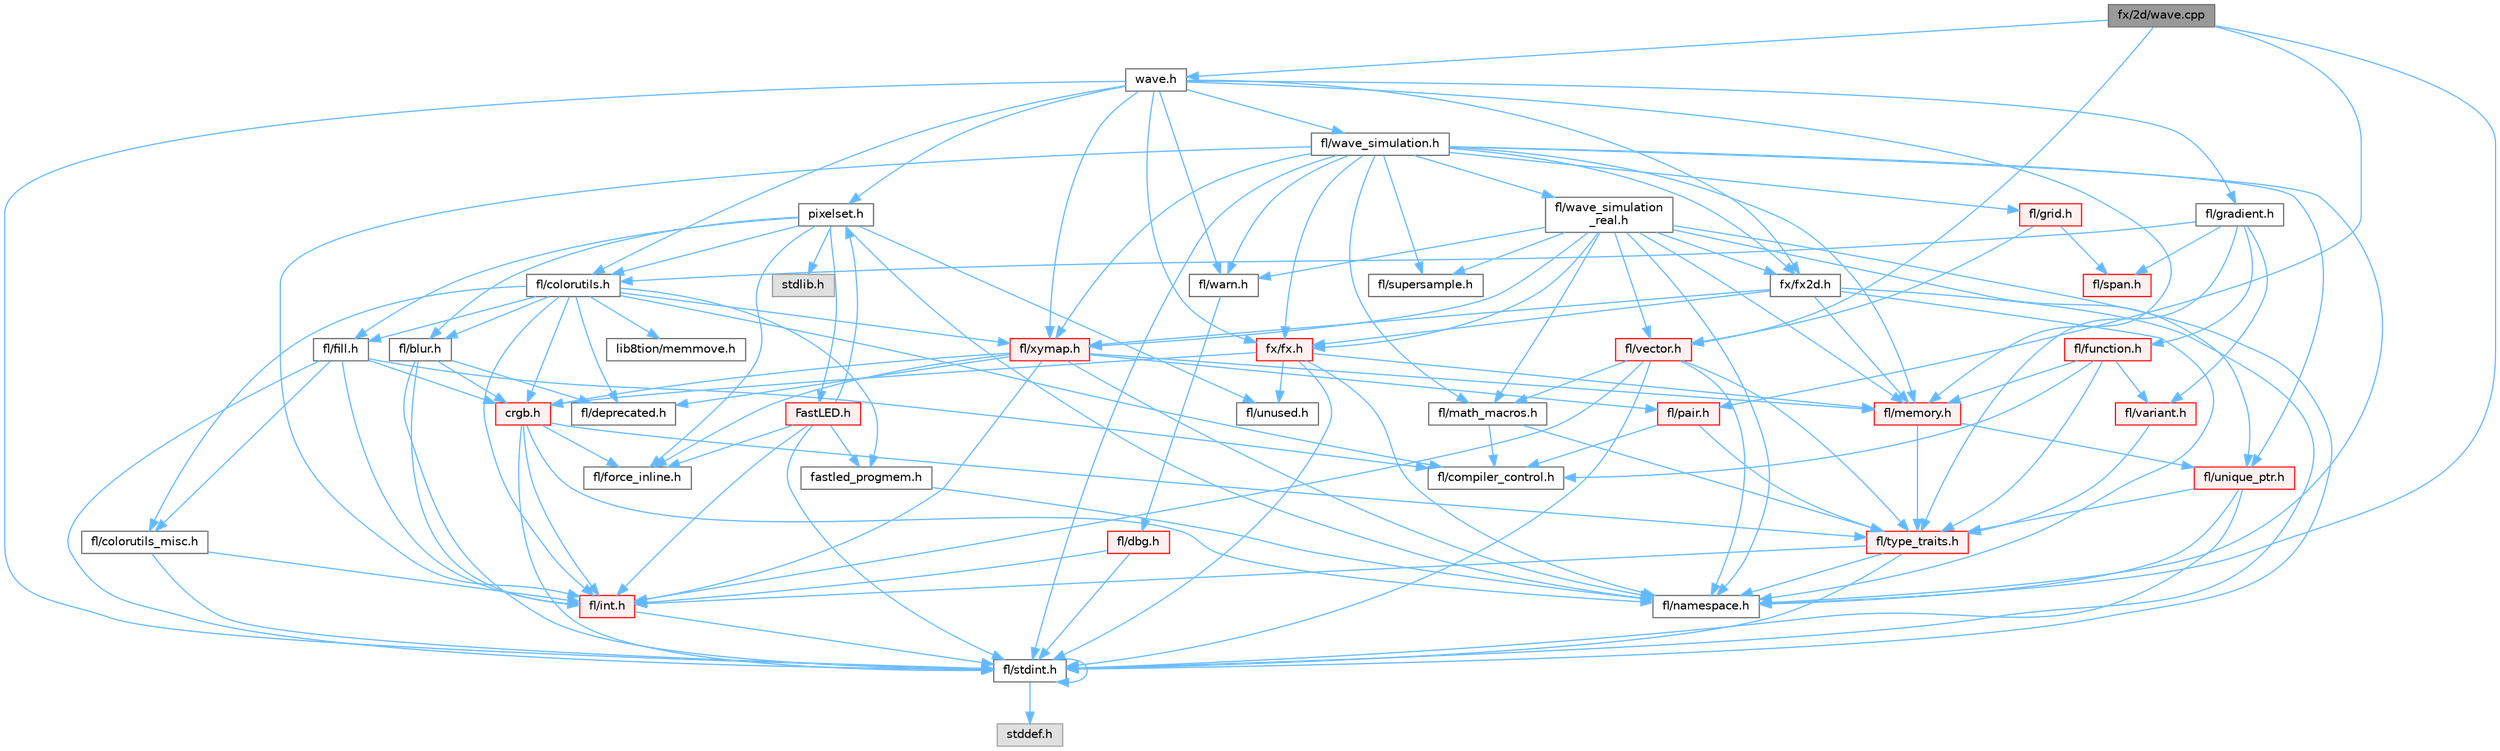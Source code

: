 digraph "fx/2d/wave.cpp"
{
 // INTERACTIVE_SVG=YES
 // LATEX_PDF_SIZE
  bgcolor="transparent";
  edge [fontname=Helvetica,fontsize=10,labelfontname=Helvetica,labelfontsize=10];
  node [fontname=Helvetica,fontsize=10,shape=box,height=0.2,width=0.4];
  Node1 [id="Node000001",label="fx/2d/wave.cpp",height=0.2,width=0.4,color="gray40", fillcolor="grey60", style="filled", fontcolor="black",tooltip=" "];
  Node1 -> Node2 [id="edge1_Node000001_Node000002",color="steelblue1",style="solid",tooltip=" "];
  Node2 [id="Node000002",label="wave.h",height=0.2,width=0.4,color="grey40", fillcolor="white", style="filled",URL="$de/de9/src_2fx_22d_2wave_8h.html",tooltip=" "];
  Node2 -> Node3 [id="edge2_Node000002_Node000003",color="steelblue1",style="solid",tooltip=" "];
  Node3 [id="Node000003",label="fl/stdint.h",height=0.2,width=0.4,color="grey40", fillcolor="white", style="filled",URL="$df/dd8/stdint_8h.html",tooltip=" "];
  Node3 -> Node4 [id="edge3_Node000003_Node000004",color="steelblue1",style="solid",tooltip=" "];
  Node4 [id="Node000004",label="stddef.h",height=0.2,width=0.4,color="grey60", fillcolor="#E0E0E0", style="filled",tooltip=" "];
  Node3 -> Node3 [id="edge4_Node000003_Node000003",color="steelblue1",style="solid",tooltip=" "];
  Node2 -> Node5 [id="edge5_Node000002_Node000005",color="steelblue1",style="solid",tooltip=" "];
  Node5 [id="Node000005",label="fl/warn.h",height=0.2,width=0.4,color="grey40", fillcolor="white", style="filled",URL="$de/d77/warn_8h.html",tooltip=" "];
  Node5 -> Node6 [id="edge6_Node000005_Node000006",color="steelblue1",style="solid",tooltip=" "];
  Node6 [id="Node000006",label="fl/dbg.h",height=0.2,width=0.4,color="red", fillcolor="#FFF0F0", style="filled",URL="$d6/d01/dbg_8h.html",tooltip=" "];
  Node6 -> Node8 [id="edge7_Node000006_Node000008",color="steelblue1",style="solid",tooltip=" "];
  Node8 [id="Node000008",label="fl/int.h",height=0.2,width=0.4,color="red", fillcolor="#FFF0F0", style="filled",URL="$d3/d7e/int_8h.html",tooltip=" "];
  Node8 -> Node3 [id="edge8_Node000008_Node000003",color="steelblue1",style="solid",tooltip=" "];
  Node6 -> Node3 [id="edge9_Node000006_Node000003",color="steelblue1",style="solid",tooltip=" "];
  Node2 -> Node63 [id="edge10_Node000002_Node000063",color="steelblue1",style="solid",tooltip=" "];
  Node63 [id="Node000063",label="fl/colorutils.h",height=0.2,width=0.4,color="grey40", fillcolor="white", style="filled",URL="$d7/df9/fl_2colorutils_8h.html",tooltip="Utility functions for color fill, palettes, blending, and more."];
  Node63 -> Node8 [id="edge11_Node000063_Node000008",color="steelblue1",style="solid",tooltip=" "];
  Node63 -> Node54 [id="edge12_Node000063_Node000054",color="steelblue1",style="solid",tooltip=" "];
  Node54 [id="Node000054",label="crgb.h",height=0.2,width=0.4,color="red", fillcolor="#FFF0F0", style="filled",URL="$db/dd1/crgb_8h.html",tooltip="Defines the red, green, and blue (RGB) pixel struct."];
  Node54 -> Node3 [id="edge13_Node000054_Node000003",color="steelblue1",style="solid",tooltip=" "];
  Node54 -> Node8 [id="edge14_Node000054_Node000008",color="steelblue1",style="solid",tooltip=" "];
  Node54 -> Node20 [id="edge15_Node000054_Node000020",color="steelblue1",style="solid",tooltip=" "];
  Node20 [id="Node000020",label="fl/namespace.h",height=0.2,width=0.4,color="grey40", fillcolor="white", style="filled",URL="$df/d2a/namespace_8h.html",tooltip="Implements the FastLED namespace macros."];
  Node54 -> Node15 [id="edge16_Node000054_Node000015",color="steelblue1",style="solid",tooltip=" "];
  Node15 [id="Node000015",label="fl/force_inline.h",height=0.2,width=0.4,color="grey40", fillcolor="white", style="filled",URL="$d4/d64/force__inline_8h.html",tooltip=" "];
  Node54 -> Node19 [id="edge17_Node000054_Node000019",color="steelblue1",style="solid",tooltip=" "];
  Node19 [id="Node000019",label="fl/type_traits.h",height=0.2,width=0.4,color="red", fillcolor="#FFF0F0", style="filled",URL="$df/d63/type__traits_8h.html",tooltip=" "];
  Node19 -> Node3 [id="edge18_Node000019_Node000003",color="steelblue1",style="solid",tooltip=" "];
  Node19 -> Node20 [id="edge19_Node000019_Node000020",color="steelblue1",style="solid",tooltip=" "];
  Node19 -> Node8 [id="edge20_Node000019_Node000008",color="steelblue1",style="solid",tooltip=" "];
  Node63 -> Node61 [id="edge21_Node000063_Node000061",color="steelblue1",style="solid",tooltip=" "];
  Node61 [id="Node000061",label="fastled_progmem.h",height=0.2,width=0.4,color="grey40", fillcolor="white", style="filled",URL="$df/dab/fastled__progmem_8h.html",tooltip="Wrapper definitions to allow seamless use of PROGMEM in environments that have it."];
  Node61 -> Node20 [id="edge22_Node000061_Node000020",color="steelblue1",style="solid",tooltip=" "];
  Node63 -> Node64 [id="edge23_Node000063_Node000064",color="steelblue1",style="solid",tooltip=" "];
  Node64 [id="Node000064",label="fl/blur.h",height=0.2,width=0.4,color="grey40", fillcolor="white", style="filled",URL="$d4/df5/blur_8h.html",tooltip=" "];
  Node64 -> Node3 [id="edge24_Node000064_Node000003",color="steelblue1",style="solid",tooltip=" "];
  Node64 -> Node8 [id="edge25_Node000064_Node000008",color="steelblue1",style="solid",tooltip=" "];
  Node64 -> Node54 [id="edge26_Node000064_Node000054",color="steelblue1",style="solid",tooltip=" "];
  Node64 -> Node40 [id="edge27_Node000064_Node000040",color="steelblue1",style="solid",tooltip=" "];
  Node40 [id="Node000040",label="fl/deprecated.h",height=0.2,width=0.4,color="grey40", fillcolor="white", style="filled",URL="$d4/dce/deprecated_8h.html",tooltip=" "];
  Node63 -> Node65 [id="edge28_Node000063_Node000065",color="steelblue1",style="solid",tooltip=" "];
  Node65 [id="Node000065",label="fl/colorutils_misc.h",height=0.2,width=0.4,color="grey40", fillcolor="white", style="filled",URL="$dd/db2/colorutils__misc_8h.html",tooltip=" "];
  Node65 -> Node3 [id="edge29_Node000065_Node000003",color="steelblue1",style="solid",tooltip=" "];
  Node65 -> Node8 [id="edge30_Node000065_Node000008",color="steelblue1",style="solid",tooltip=" "];
  Node63 -> Node40 [id="edge31_Node000063_Node000040",color="steelblue1",style="solid",tooltip=" "];
  Node63 -> Node66 [id="edge32_Node000063_Node000066",color="steelblue1",style="solid",tooltip=" "];
  Node66 [id="Node000066",label="fl/fill.h",height=0.2,width=0.4,color="grey40", fillcolor="white", style="filled",URL="$d2/d78/fill_8h.html",tooltip=" "];
  Node66 -> Node54 [id="edge33_Node000066_Node000054",color="steelblue1",style="solid",tooltip=" "];
  Node66 -> Node65 [id="edge34_Node000066_Node000065",color="steelblue1",style="solid",tooltip=" "];
  Node66 -> Node8 [id="edge35_Node000066_Node000008",color="steelblue1",style="solid",tooltip=" "];
  Node66 -> Node3 [id="edge36_Node000066_Node000003",color="steelblue1",style="solid",tooltip=" "];
  Node66 -> Node18 [id="edge37_Node000066_Node000018",color="steelblue1",style="solid",tooltip=" "];
  Node18 [id="Node000018",label="fl/compiler_control.h",height=0.2,width=0.4,color="grey40", fillcolor="white", style="filled",URL="$d4/d54/compiler__control_8h.html",tooltip=" "];
  Node63 -> Node67 [id="edge38_Node000063_Node000067",color="steelblue1",style="solid",tooltip=" "];
  Node67 [id="Node000067",label="fl/xymap.h",height=0.2,width=0.4,color="red", fillcolor="#FFF0F0", style="filled",URL="$da/d61/xymap_8h.html",tooltip=" "];
  Node67 -> Node8 [id="edge39_Node000067_Node000008",color="steelblue1",style="solid",tooltip=" "];
  Node67 -> Node20 [id="edge40_Node000067_Node000020",color="steelblue1",style="solid",tooltip=" "];
  Node67 -> Node15 [id="edge41_Node000067_Node000015",color="steelblue1",style="solid",tooltip=" "];
  Node67 -> Node68 [id="edge42_Node000067_Node000068",color="steelblue1",style="solid",tooltip=" "];
  Node68 [id="Node000068",label="fl/pair.h",height=0.2,width=0.4,color="red", fillcolor="#FFF0F0", style="filled",URL="$d3/d41/pair_8h.html",tooltip=" "];
  Node68 -> Node18 [id="edge43_Node000068_Node000018",color="steelblue1",style="solid",tooltip=" "];
  Node68 -> Node19 [id="edge44_Node000068_Node000019",color="steelblue1",style="solid",tooltip=" "];
  Node67 -> Node54 [id="edge45_Node000067_Node000054",color="steelblue1",style="solid",tooltip=" "];
  Node67 -> Node22 [id="edge46_Node000067_Node000022",color="steelblue1",style="solid",tooltip=" "];
  Node22 [id="Node000022",label="fl/memory.h",height=0.2,width=0.4,color="red", fillcolor="#FFF0F0", style="filled",URL="$dc/d18/memory_8h.html",tooltip=" "];
  Node22 -> Node25 [id="edge47_Node000022_Node000025",color="steelblue1",style="solid",tooltip=" "];
  Node25 [id="Node000025",label="fl/unique_ptr.h",height=0.2,width=0.4,color="red", fillcolor="#FFF0F0", style="filled",URL="$da/d4b/unique__ptr_8h.html",tooltip=" "];
  Node25 -> Node20 [id="edge48_Node000025_Node000020",color="steelblue1",style="solid",tooltip=" "];
  Node25 -> Node19 [id="edge49_Node000025_Node000019",color="steelblue1",style="solid",tooltip=" "];
  Node25 -> Node3 [id="edge50_Node000025_Node000003",color="steelblue1",style="solid",tooltip=" "];
  Node22 -> Node19 [id="edge51_Node000022_Node000019",color="steelblue1",style="solid",tooltip=" "];
  Node67 -> Node40 [id="edge52_Node000067_Node000040",color="steelblue1",style="solid",tooltip=" "];
  Node63 -> Node71 [id="edge53_Node000063_Node000071",color="steelblue1",style="solid",tooltip=" "];
  Node71 [id="Node000071",label="lib8tion/memmove.h",height=0.2,width=0.4,color="grey40", fillcolor="white", style="filled",URL="$d9/d72/memmove_8h.html",tooltip=" "];
  Node63 -> Node18 [id="edge54_Node000063_Node000018",color="steelblue1",style="solid",tooltip=" "];
  Node2 -> Node72 [id="edge55_Node000002_Node000072",color="steelblue1",style="solid",tooltip=" "];
  Node72 [id="Node000072",label="fl/gradient.h",height=0.2,width=0.4,color="grey40", fillcolor="white", style="filled",URL="$db/dfe/gradient_8h.html",tooltip=" "];
  Node72 -> Node63 [id="edge56_Node000072_Node000063",color="steelblue1",style="solid",tooltip=" "];
  Node72 -> Node73 [id="edge57_Node000072_Node000073",color="steelblue1",style="solid",tooltip=" "];
  Node73 [id="Node000073",label="fl/function.h",height=0.2,width=0.4,color="red", fillcolor="#FFF0F0", style="filled",URL="$dd/d67/function_8h.html",tooltip=" "];
  Node73 -> Node22 [id="edge58_Node000073_Node000022",color="steelblue1",style="solid",tooltip=" "];
  Node73 -> Node19 [id="edge59_Node000073_Node000019",color="steelblue1",style="solid",tooltip=" "];
  Node73 -> Node18 [id="edge60_Node000073_Node000018",color="steelblue1",style="solid",tooltip=" "];
  Node73 -> Node39 [id="edge61_Node000073_Node000039",color="steelblue1",style="solid",tooltip=" "];
  Node39 [id="Node000039",label="fl/variant.h",height=0.2,width=0.4,color="red", fillcolor="#FFF0F0", style="filled",URL="$d6/d10/variant_8h.html",tooltip=" "];
  Node39 -> Node19 [id="edge62_Node000039_Node000019",color="steelblue1",style="solid",tooltip=" "];
  Node72 -> Node52 [id="edge63_Node000072_Node000052",color="steelblue1",style="solid",tooltip=" "];
  Node52 [id="Node000052",label="fl/span.h",height=0.2,width=0.4,color="red", fillcolor="#FFF0F0", style="filled",URL="$d4/d7a/span_8h.html",tooltip=" "];
  Node72 -> Node19 [id="edge64_Node000072_Node000019",color="steelblue1",style="solid",tooltip=" "];
  Node72 -> Node39 [id="edge65_Node000072_Node000039",color="steelblue1",style="solid",tooltip=" "];
  Node2 -> Node22 [id="edge66_Node000002_Node000022",color="steelblue1",style="solid",tooltip=" "];
  Node2 -> Node74 [id="edge67_Node000002_Node000074",color="steelblue1",style="solid",tooltip=" "];
  Node74 [id="Node000074",label="fl/wave_simulation.h",height=0.2,width=0.4,color="grey40", fillcolor="white", style="filled",URL="$dc/d36/wave__simulation_8h.html",tooltip=" "];
  Node74 -> Node3 [id="edge68_Node000074_Node000003",color="steelblue1",style="solid",tooltip=" "];
  Node74 -> Node17 [id="edge69_Node000074_Node000017",color="steelblue1",style="solid",tooltip=" "];
  Node17 [id="Node000017",label="fl/math_macros.h",height=0.2,width=0.4,color="grey40", fillcolor="white", style="filled",URL="$d8/db8/math__macros_8h.html",tooltip=" "];
  Node17 -> Node18 [id="edge70_Node000017_Node000018",color="steelblue1",style="solid",tooltip=" "];
  Node17 -> Node19 [id="edge71_Node000017_Node000019",color="steelblue1",style="solid",tooltip=" "];
  Node74 -> Node20 [id="edge72_Node000074_Node000020",color="steelblue1",style="solid",tooltip=" "];
  Node74 -> Node25 [id="edge73_Node000074_Node000025",color="steelblue1",style="solid",tooltip=" "];
  Node74 -> Node5 [id="edge74_Node000074_Node000005",color="steelblue1",style="solid",tooltip=" "];
  Node74 -> Node75 [id="edge75_Node000074_Node000075",color="steelblue1",style="solid",tooltip=" "];
  Node75 [id="Node000075",label="fl/wave_simulation\l_real.h",height=0.2,width=0.4,color="grey40", fillcolor="white", style="filled",URL="$dd/d8e/wave__simulation__real_8h.html",tooltip=" "];
  Node75 -> Node3 [id="edge76_Node000075_Node000003",color="steelblue1",style="solid",tooltip=" "];
  Node75 -> Node17 [id="edge77_Node000075_Node000017",color="steelblue1",style="solid",tooltip=" "];
  Node75 -> Node20 [id="edge78_Node000075_Node000020",color="steelblue1",style="solid",tooltip=" "];
  Node75 -> Node25 [id="edge79_Node000075_Node000025",color="steelblue1",style="solid",tooltip=" "];
  Node75 -> Node49 [id="edge80_Node000075_Node000049",color="steelblue1",style="solid",tooltip=" "];
  Node49 [id="Node000049",label="fl/vector.h",height=0.2,width=0.4,color="red", fillcolor="#FFF0F0", style="filled",URL="$d6/d68/vector_8h.html",tooltip=" "];
  Node49 -> Node3 [id="edge81_Node000049_Node000003",color="steelblue1",style="solid",tooltip=" "];
  Node49 -> Node8 [id="edge82_Node000049_Node000008",color="steelblue1",style="solid",tooltip=" "];
  Node49 -> Node17 [id="edge83_Node000049_Node000017",color="steelblue1",style="solid",tooltip=" "];
  Node49 -> Node20 [id="edge84_Node000049_Node000020",color="steelblue1",style="solid",tooltip=" "];
  Node49 -> Node19 [id="edge85_Node000049_Node000019",color="steelblue1",style="solid",tooltip=" "];
  Node75 -> Node5 [id="edge86_Node000075_Node000005",color="steelblue1",style="solid",tooltip=" "];
  Node75 -> Node22 [id="edge87_Node000075_Node000022",color="steelblue1",style="solid",tooltip=" "];
  Node75 -> Node76 [id="edge88_Node000075_Node000076",color="steelblue1",style="solid",tooltip=" "];
  Node76 [id="Node000076",label="fl/supersample.h",height=0.2,width=0.4,color="grey40", fillcolor="white", style="filled",URL="$d2/dce/supersample_8h.html",tooltip=" "];
  Node75 -> Node67 [id="edge89_Node000075_Node000067",color="steelblue1",style="solid",tooltip=" "];
  Node75 -> Node77 [id="edge90_Node000075_Node000077",color="steelblue1",style="solid",tooltip=" "];
  Node77 [id="Node000077",label="fx/fx.h",height=0.2,width=0.4,color="red", fillcolor="#FFF0F0", style="filled",URL="$d2/d0c/fx_8h.html",tooltip=" "];
  Node77 -> Node3 [id="edge91_Node000077_Node000003",color="steelblue1",style="solid",tooltip=" "];
  Node77 -> Node54 [id="edge92_Node000077_Node000054",color="steelblue1",style="solid",tooltip=" "];
  Node77 -> Node20 [id="edge93_Node000077_Node000020",color="steelblue1",style="solid",tooltip=" "];
  Node77 -> Node22 [id="edge94_Node000077_Node000022",color="steelblue1",style="solid",tooltip=" "];
  Node77 -> Node35 [id="edge95_Node000077_Node000035",color="steelblue1",style="solid",tooltip=" "];
  Node35 [id="Node000035",label="fl/unused.h",height=0.2,width=0.4,color="grey40", fillcolor="white", style="filled",URL="$d8/d4b/unused_8h.html",tooltip=" "];
  Node75 -> Node80 [id="edge96_Node000075_Node000080",color="steelblue1",style="solid",tooltip=" "];
  Node80 [id="Node000080",label="fx/fx2d.h",height=0.2,width=0.4,color="grey40", fillcolor="white", style="filled",URL="$d9/d43/fx2d_8h.html",tooltip=" "];
  Node80 -> Node3 [id="edge97_Node000080_Node000003",color="steelblue1",style="solid",tooltip=" "];
  Node80 -> Node20 [id="edge98_Node000080_Node000020",color="steelblue1",style="solid",tooltip=" "];
  Node80 -> Node22 [id="edge99_Node000080_Node000022",color="steelblue1",style="solid",tooltip=" "];
  Node80 -> Node67 [id="edge100_Node000080_Node000067",color="steelblue1",style="solid",tooltip=" "];
  Node80 -> Node77 [id="edge101_Node000080_Node000077",color="steelblue1",style="solid",tooltip=" "];
  Node74 -> Node81 [id="edge102_Node000074_Node000081",color="steelblue1",style="solid",tooltip=" "];
  Node81 [id="Node000081",label="fl/grid.h",height=0.2,width=0.4,color="red", fillcolor="#FFF0F0", style="filled",URL="$da/d15/grid_8h.html",tooltip=" "];
  Node81 -> Node52 [id="edge103_Node000081_Node000052",color="steelblue1",style="solid",tooltip=" "];
  Node81 -> Node49 [id="edge104_Node000081_Node000049",color="steelblue1",style="solid",tooltip=" "];
  Node74 -> Node22 [id="edge105_Node000074_Node000022",color="steelblue1",style="solid",tooltip=" "];
  Node74 -> Node76 [id="edge106_Node000074_Node000076",color="steelblue1",style="solid",tooltip=" "];
  Node74 -> Node67 [id="edge107_Node000074_Node000067",color="steelblue1",style="solid",tooltip=" "];
  Node74 -> Node77 [id="edge108_Node000074_Node000077",color="steelblue1",style="solid",tooltip=" "];
  Node74 -> Node80 [id="edge109_Node000074_Node000080",color="steelblue1",style="solid",tooltip=" "];
  Node74 -> Node8 [id="edge110_Node000074_Node000008",color="steelblue1",style="solid",tooltip=" "];
  Node2 -> Node67 [id="edge111_Node000002_Node000067",color="steelblue1",style="solid",tooltip=" "];
  Node2 -> Node77 [id="edge112_Node000002_Node000077",color="steelblue1",style="solid",tooltip=" "];
  Node2 -> Node80 [id="edge113_Node000002_Node000080",color="steelblue1",style="solid",tooltip=" "];
  Node2 -> Node82 [id="edge114_Node000002_Node000082",color="steelblue1",style="solid",tooltip=" "];
  Node82 [id="Node000082",label="pixelset.h",height=0.2,width=0.4,color="grey40", fillcolor="white", style="filled",URL="$d4/d46/pixelset_8h.html",tooltip="Declares classes for managing logical groups of LEDs."];
  Node82 -> Node15 [id="edge115_Node000082_Node000015",color="steelblue1",style="solid",tooltip=" "];
  Node82 -> Node20 [id="edge116_Node000082_Node000020",color="steelblue1",style="solid",tooltip=" "];
  Node82 -> Node35 [id="edge117_Node000082_Node000035",color="steelblue1",style="solid",tooltip=" "];
  Node82 -> Node63 [id="edge118_Node000082_Node000063",color="steelblue1",style="solid",tooltip=" "];
  Node82 -> Node66 [id="edge119_Node000082_Node000066",color="steelblue1",style="solid",tooltip=" "];
  Node82 -> Node64 [id="edge120_Node000082_Node000064",color="steelblue1",style="solid",tooltip=" "];
  Node82 -> Node83 [id="edge121_Node000082_Node000083",color="steelblue1",style="solid",tooltip=" "];
  Node83 [id="Node000083",label="FastLED.h",height=0.2,width=0.4,color="red", fillcolor="#FFF0F0", style="filled",URL="$db/d97/_fast_l_e_d_8h.html",tooltip="central include file for FastLED, defines the CFastLED class/object"];
  Node83 -> Node3 [id="edge122_Node000083_Node000003",color="steelblue1",style="solid",tooltip=" "];
  Node83 -> Node15 [id="edge123_Node000083_Node000015",color="steelblue1",style="solid",tooltip=" "];
  Node83 -> Node61 [id="edge124_Node000083_Node000061",color="steelblue1",style="solid",tooltip=" "];
  Node83 -> Node82 [id="edge125_Node000083_Node000082",color="steelblue1",style="solid",tooltip=" "];
  Node83 -> Node8 [id="edge126_Node000083_Node000008",color="steelblue1",style="solid",tooltip=" "];
  Node82 -> Node32 [id="edge127_Node000082_Node000032",color="steelblue1",style="solid",tooltip=" "];
  Node32 [id="Node000032",label="stdlib.h",height=0.2,width=0.4,color="grey60", fillcolor="#E0E0E0", style="filled",tooltip=" "];
  Node1 -> Node20 [id="edge128_Node000001_Node000020",color="steelblue1",style="solid",tooltip=" "];
  Node1 -> Node68 [id="edge129_Node000001_Node000068",color="steelblue1",style="solid",tooltip=" "];
  Node1 -> Node49 [id="edge130_Node000001_Node000049",color="steelblue1",style="solid",tooltip=" "];
}
